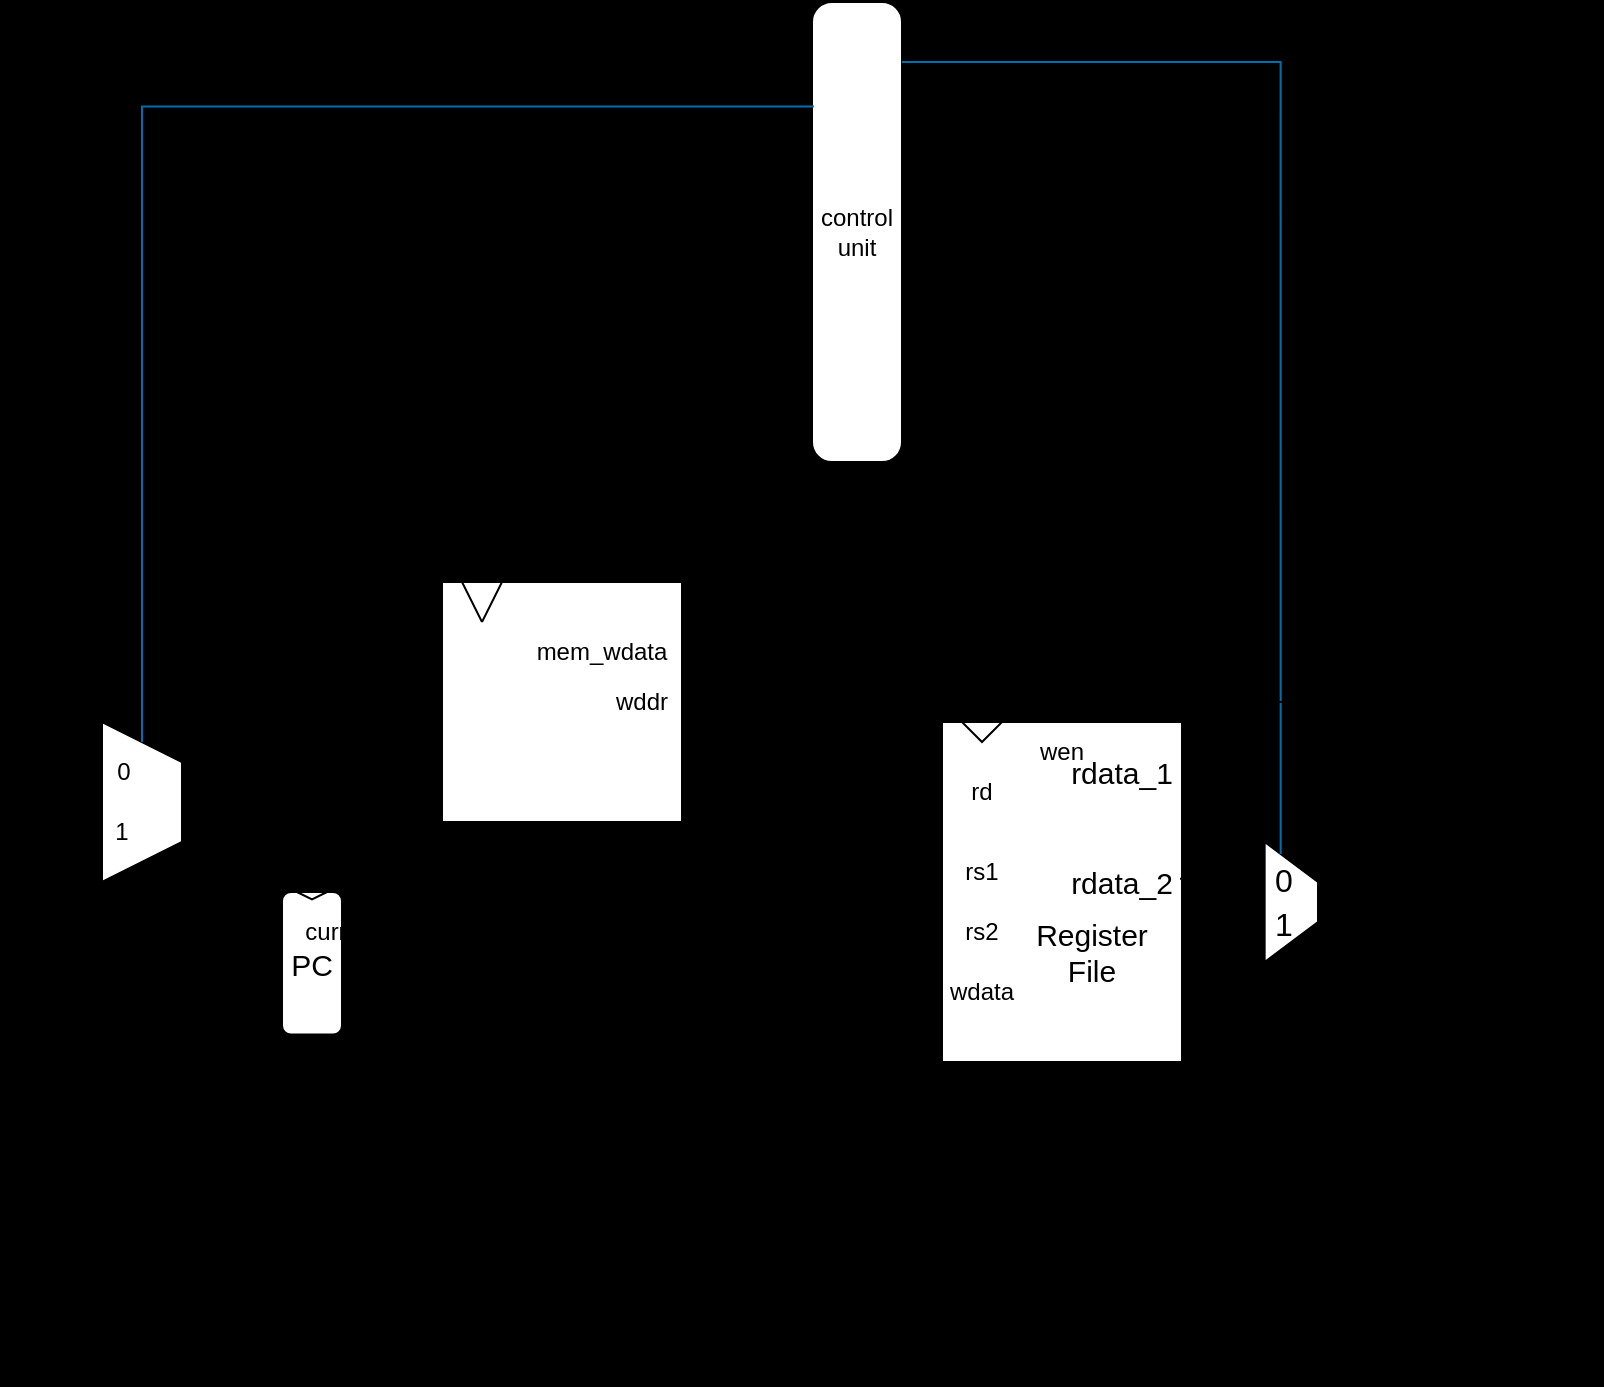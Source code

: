 <mxfile version="21.0.7" type="github" pages="2">
  <diagram name="Page-1" id="16e2658f-23c8-b752-8be9-c03fbebb8bbe">
    <mxGraphModel dx="833" dy="1179" grid="1" gridSize="10" guides="1" tooltips="1" connect="1" arrows="0" fold="1" page="0" pageScale="1" pageWidth="1100" pageHeight="850" background="#000000" math="0" shadow="0">
      <root>
        <mxCell id="0" />
        <mxCell id="1" parent="0" />
        <mxCell id="jSqCd0GQv_M0WnS283iv-14" value="" style="group" parent="1" vertex="1" connectable="0">
          <mxGeometry x="290" y="146.25" width="30" height="90" as="geometry" />
        </mxCell>
        <mxCell id="JPiBVwmPEjv8jOsTFSt1-4" value="PC" style="rounded=1;whiteSpace=wrap;html=1;fontSize=15;fillColor=default;container=0;" parent="jSqCd0GQv_M0WnS283iv-14" vertex="1">
          <mxGeometry y="18.75" width="30" height="71.25" as="geometry" />
        </mxCell>
        <mxCell id="JPiBVwmPEjv8jOsTFSt1-5" value="" style="edgeStyle=none;orthogonalLoop=1;jettySize=auto;html=1;rounded=0;fontSize=15;startArrow=none;startFill=0;endArrow=none;endFill=0;exitX=0.25;exitY=0;exitDx=0;exitDy=0;entryX=0.75;entryY=0;entryDx=0;entryDy=0;" parent="jSqCd0GQv_M0WnS283iv-14" source="JPiBVwmPEjv8jOsTFSt1-4" target="JPiBVwmPEjv8jOsTFSt1-4" edge="1">
          <mxGeometry width="80" relative="1" as="geometry">
            <mxPoint x="5.0" y="18.75" as="sourcePoint" />
            <mxPoint x="25.0" y="18.75" as="targetPoint" />
            <Array as="points">
              <mxPoint x="15" y="22.5" />
            </Array>
          </mxGeometry>
        </mxCell>
        <mxCell id="JPiBVwmPEjv8jOsTFSt1-6" value="" style="edgeStyle=none;orthogonalLoop=1;jettySize=auto;html=1;rounded=0;fontSize=15;startArrow=none;startFill=0;endArrow=none;endFill=0;" parent="jSqCd0GQv_M0WnS283iv-14" edge="1">
          <mxGeometry width="80" relative="1" as="geometry">
            <mxPoint x="15" y="11.25" as="sourcePoint" />
            <mxPoint x="14.905" y="18.75" as="targetPoint" />
            <Array as="points" />
          </mxGeometry>
        </mxCell>
        <mxCell id="JPiBVwmPEjv8jOsTFSt1-7" value="clk" style="text;strokeColor=none;align=center;fillColor=none;html=1;verticalAlign=middle;whiteSpace=wrap;rounded=0;fontSize=15;container=0;" parent="jSqCd0GQv_M0WnS283iv-14" vertex="1">
          <mxGeometry y="-6.25" width="30" height="11.25" as="geometry" />
        </mxCell>
        <mxCell id="jSqCd0GQv_M0WnS283iv-16" value="" style="edgeStyle=none;orthogonalLoop=1;jettySize=auto;html=1;rounded=0;fontSize=12;startSize=8;endSize=8;curved=1;endArrow=none;endFill=0;exitX=0.5;exitY=0;exitDx=0;exitDy=0;" parent="1" source="jSqCd0GQv_M0WnS283iv-67" edge="1">
          <mxGeometry width="120" relative="1" as="geometry">
            <mxPoint x="320" y="120" as="sourcePoint" />
            <mxPoint x="370" y="120" as="targetPoint" />
            <Array as="points" />
          </mxGeometry>
        </mxCell>
        <mxCell id="jSqCd0GQv_M0WnS283iv-17" value="" style="whiteSpace=wrap;html=1;aspect=fixed;fontFamily=Helvetica;fontSize=12;fontColor=default;direction=north;" parent="1" vertex="1">
          <mxGeometry x="370" y="10" width="120" height="120" as="geometry" />
        </mxCell>
        <mxCell id="jSqCd0GQv_M0WnS283iv-18" value="memory" style="text;strokeColor=none;align=center;fillColor=none;html=1;verticalAlign=middle;whiteSpace=wrap;rounded=0;fontSize=12;fontFamily=Helvetica;fontColor=default;" parent="1" vertex="1">
          <mxGeometry x="400" y="-20" width="60" height="30" as="geometry" />
        </mxCell>
        <mxCell id="jSqCd0GQv_M0WnS283iv-19" value="next_pc" style="text;strokeColor=none;align=center;fillColor=none;html=1;verticalAlign=middle;whiteSpace=wrap;rounded=0;fontSize=12;fontFamily=Helvetica;fontColor=default;" parent="1" vertex="1">
          <mxGeometry x="270" y="90" height="30" as="geometry" />
        </mxCell>
        <mxCell id="jSqCd0GQv_M0WnS283iv-20" value="inst" style="text;strokeColor=none;align=center;fillColor=none;html=1;verticalAlign=middle;whiteSpace=wrap;rounded=0;fontSize=12;fontFamily=Helvetica;fontColor=default;" parent="1" vertex="1">
          <mxGeometry x="490" y="90" width="60" height="30" as="geometry" />
        </mxCell>
        <mxCell id="jSqCd0GQv_M0WnS283iv-21" value="" style="edgeStyle=none;orthogonalLoop=1;jettySize=auto;html=1;rounded=0;labelBackgroundColor=default;strokeColor=default;fontFamily=Helvetica;fontSize=12;fontColor=default;endArrow=none;endFill=0;startSize=8;endSize=8;shape=connector;curved=1;" parent="1" edge="1">
          <mxGeometry width="120" relative="1" as="geometry">
            <mxPoint x="490" y="120" as="sourcePoint" />
            <mxPoint x="540" y="120" as="targetPoint" />
            <Array as="points" />
          </mxGeometry>
        </mxCell>
        <mxCell id="jSqCd0GQv_M0WnS283iv-22" value="" style="edgeStyle=none;orthogonalLoop=1;jettySize=auto;html=1;rounded=0;labelBackgroundColor=default;strokeColor=default;fontFamily=Helvetica;fontSize=12;fontColor=default;endArrow=none;endFill=0;startSize=8;endSize=8;shape=connector;curved=1;" parent="1" edge="1">
          <mxGeometry width="120" relative="1" as="geometry">
            <mxPoint x="540" y="70" as="sourcePoint" />
            <mxPoint x="540" y="220" as="targetPoint" />
            <Array as="points" />
          </mxGeometry>
        </mxCell>
        <mxCell id="jSqCd0GQv_M0WnS283iv-33" value="" style="edgeStyle=none;orthogonalLoop=1;jettySize=auto;html=1;rounded=0;labelBackgroundColor=default;strokeColor=default;fontFamily=Helvetica;fontSize=12;fontColor=default;endArrow=none;endFill=0;startSize=8;endSize=8;shape=connector;curved=1;" parent="1" edge="1">
          <mxGeometry width="120" relative="1" as="geometry">
            <mxPoint x="540" y="114.66" as="sourcePoint" />
            <mxPoint x="620" y="115" as="targetPoint" />
            <Array as="points" />
          </mxGeometry>
        </mxCell>
        <mxCell id="jSqCd0GQv_M0WnS283iv-34" value="19:15" style="text;strokeColor=none;align=center;fillColor=none;html=1;verticalAlign=middle;whiteSpace=wrap;rounded=0;fontSize=12;fontFamily=Helvetica;fontColor=default;" parent="1" vertex="1">
          <mxGeometry x="550" y="90" width="60" height="30" as="geometry" />
        </mxCell>
        <mxCell id="jSqCd0GQv_M0WnS283iv-35" value="" style="edgeStyle=none;orthogonalLoop=1;jettySize=auto;html=1;rounded=0;labelBackgroundColor=default;strokeColor=default;fontFamily=Helvetica;fontSize=12;fontColor=default;endArrow=none;endFill=0;startSize=8;endSize=8;shape=connector;curved=1;" parent="1" edge="1">
          <mxGeometry width="120" relative="1" as="geometry">
            <mxPoint x="540" y="154.66" as="sourcePoint" />
            <mxPoint x="620" y="155" as="targetPoint" />
            <Array as="points" />
          </mxGeometry>
        </mxCell>
        <mxCell id="jSqCd0GQv_M0WnS283iv-36" value="24:20" style="text;strokeColor=none;align=center;fillColor=none;html=1;verticalAlign=middle;whiteSpace=wrap;rounded=0;fontSize=12;fontFamily=Helvetica;fontColor=default;" parent="1" vertex="1">
          <mxGeometry x="550" y="130" width="60" height="30" as="geometry" />
        </mxCell>
        <mxCell id="jSqCd0GQv_M0WnS283iv-39" value="" style="edgeStyle=none;orthogonalLoop=1;jettySize=auto;html=1;rounded=0;labelBackgroundColor=default;strokeColor=default;fontFamily=Helvetica;fontSize=12;fontColor=default;endArrow=none;endFill=0;startSize=8;endSize=8;shape=connector;curved=1;" parent="1" edge="1">
          <mxGeometry width="120" relative="1" as="geometry">
            <mxPoint x="540" y="184.66" as="sourcePoint" />
            <mxPoint x="620" y="185" as="targetPoint" />
            <Array as="points" />
          </mxGeometry>
        </mxCell>
        <mxCell id="jSqCd0GQv_M0WnS283iv-40" value="11:7" style="text;strokeColor=none;align=center;fillColor=none;html=1;verticalAlign=middle;whiteSpace=wrap;rounded=0;fontSize=12;fontFamily=Helvetica;fontColor=default;" parent="1" vertex="1">
          <mxGeometry x="550" y="160" width="60" height="30" as="geometry" />
        </mxCell>
        <mxCell id="jSqCd0GQv_M0WnS283iv-44" value="control&lt;br&gt;unit" style="rounded=1;whiteSpace=wrap;html=1;fontFamily=Helvetica;fontSize=12;fontColor=default;direction=south;arcSize=22;" parent="1" vertex="1">
          <mxGeometry x="555" y="-280" width="45" height="230" as="geometry" />
        </mxCell>
        <mxCell id="jSqCd0GQv_M0WnS283iv-45" value="need_imm" style="text;strokeColor=none;align=center;fillColor=none;html=1;verticalAlign=middle;whiteSpace=wrap;rounded=0;fontSize=12;fontFamily=Helvetica;fontColor=default;" parent="1" vertex="1">
          <mxGeometry x="610" y="-280" width="60" height="30" as="geometry" />
        </mxCell>
        <mxCell id="jSqCd0GQv_M0WnS283iv-46" value="inst_not_ipl" style="text;strokeColor=none;align=center;fillColor=none;html=1;verticalAlign=middle;whiteSpace=wrap;rounded=0;fontSize=12;fontFamily=Helvetica;fontColor=default;" parent="1" vertex="1">
          <mxGeometry x="610" y="-160" width="60" height="30" as="geometry" />
        </mxCell>
        <mxCell id="jSqCd0GQv_M0WnS283iv-47" value="is_ebreak" style="text;strokeColor=none;align=center;fillColor=none;html=1;verticalAlign=middle;whiteSpace=wrap;rounded=0;fontSize=12;fontFamily=Helvetica;fontColor=default;" parent="1" vertex="1">
          <mxGeometry x="610" y="-200" width="60" height="30" as="geometry" />
        </mxCell>
        <mxCell id="jSqCd0GQv_M0WnS283iv-48" value="is_auipc" style="text;strokeColor=none;align=center;fillColor=none;html=1;verticalAlign=middle;whiteSpace=wrap;rounded=0;fontSize=12;fontFamily=Helvetica;fontColor=default;" parent="1" vertex="1">
          <mxGeometry x="610" y="-240" width="60" height="30" as="geometry" />
        </mxCell>
        <mxCell id="jSqCd0GQv_M0WnS283iv-59" value="" style="group" parent="1" vertex="1" connectable="0">
          <mxGeometry x="600" y="280" width="120" height="50" as="geometry" />
        </mxCell>
        <mxCell id="jSqCd0GQv_M0WnS283iv-52" value="" style="edgeStyle=none;orthogonalLoop=1;jettySize=auto;html=1;rounded=0;labelBackgroundColor=default;strokeColor=default;fontFamily=Helvetica;fontSize=12;fontColor=default;endArrow=none;endFill=0;startSize=8;endSize=8;shape=connector;curved=1;" parent="jSqCd0GQv_M0WnS283iv-59" edge="1">
          <mxGeometry width="120" relative="1" as="geometry">
            <mxPoint x="0.289" y="31.25" as="sourcePoint" />
            <mxPoint x="120" as="targetPoint" />
            <Array as="points" />
          </mxGeometry>
        </mxCell>
        <mxCell id="jSqCd0GQv_M0WnS283iv-54" value="" style="edgeStyle=none;orthogonalLoop=1;jettySize=auto;html=1;rounded=0;labelBackgroundColor=default;strokeColor=default;fontFamily=Helvetica;fontSize=12;fontColor=default;endArrow=none;endFill=0;startSize=8;endSize=8;shape=connector;curved=1;" parent="jSqCd0GQv_M0WnS283iv-59" edge="1">
          <mxGeometry width="120" relative="1" as="geometry">
            <mxPoint x="0.289" y="50" as="sourcePoint" />
            <mxPoint x="120" y="50" as="targetPoint" />
            <Array as="points" />
          </mxGeometry>
        </mxCell>
        <mxCell id="jSqCd0GQv_M0WnS283iv-55" value="" style="edgeStyle=none;orthogonalLoop=1;jettySize=auto;html=1;rounded=0;labelBackgroundColor=default;strokeColor=default;fontFamily=Helvetica;fontSize=12;fontColor=default;endArrow=none;endFill=0;startSize=8;endSize=8;shape=connector;curved=1;" parent="jSqCd0GQv_M0WnS283iv-59" edge="1">
          <mxGeometry width="120" relative="1" as="geometry">
            <mxPoint x="120" as="sourcePoint" />
            <mxPoint x="120" y="50" as="targetPoint" />
            <Array as="points" />
          </mxGeometry>
        </mxCell>
        <mxCell id="jSqCd0GQv_M0WnS283iv-56" value="" style="edgeStyle=none;orthogonalLoop=1;jettySize=auto;html=1;rounded=0;labelBackgroundColor=default;strokeColor=default;fontFamily=Helvetica;fontSize=12;fontColor=default;endArrow=none;endFill=0;startSize=8;endSize=8;shape=connector;curved=1;" parent="jSqCd0GQv_M0WnS283iv-59" edge="1">
          <mxGeometry width="120" relative="1" as="geometry">
            <mxPoint y="31.25" as="sourcePoint" />
            <mxPoint x="0.289" y="50" as="targetPoint" />
            <Array as="points" />
          </mxGeometry>
        </mxCell>
        <mxCell id="jSqCd0GQv_M0WnS283iv-58" value="extend" style="text;strokeColor=none;align=center;fillColor=none;html=1;verticalAlign=middle;whiteSpace=wrap;rounded=0;fontSize=12;fontFamily=Helvetica;fontColor=default;container=0;" parent="jSqCd0GQv_M0WnS283iv-59" vertex="1">
          <mxGeometry x="40.035" y="27.778" width="39.936" height="16.667" as="geometry" />
        </mxCell>
        <mxCell id="jSqCd0GQv_M0WnS283iv-60" value="" style="edgeStyle=none;orthogonalLoop=1;jettySize=auto;html=1;rounded=0;labelBackgroundColor=default;strokeColor=default;fontFamily=Helvetica;fontSize=12;fontColor=default;endArrow=none;endFill=0;startSize=8;endSize=8;shape=connector;curved=1;" parent="1" edge="1">
          <mxGeometry width="120" relative="1" as="geometry">
            <mxPoint x="380" y="10" as="sourcePoint" />
            <mxPoint x="390" y="30" as="targetPoint" />
            <Array as="points" />
          </mxGeometry>
        </mxCell>
        <mxCell id="jSqCd0GQv_M0WnS283iv-61" value="" style="edgeStyle=none;orthogonalLoop=1;jettySize=auto;html=1;rounded=0;labelBackgroundColor=default;strokeColor=default;fontFamily=Helvetica;fontSize=12;fontColor=default;endArrow=none;endFill=0;startSize=8;endSize=8;shape=connector;curved=1;" parent="1" edge="1">
          <mxGeometry width="120" relative="1" as="geometry">
            <mxPoint x="400" y="10" as="sourcePoint" />
            <mxPoint x="390" y="30" as="targetPoint" />
            <Array as="points" />
          </mxGeometry>
        </mxCell>
        <mxCell id="jSqCd0GQv_M0WnS283iv-62" value="" style="edgeStyle=none;orthogonalLoop=1;jettySize=auto;html=1;rounded=0;labelBackgroundColor=default;strokeColor=default;fontFamily=Helvetica;fontSize=12;fontColor=default;endArrow=none;endFill=0;startSize=8;endSize=8;shape=connector;curved=1;" parent="1" edge="1">
          <mxGeometry width="120" relative="1" as="geometry">
            <mxPoint x="390" y="-10" as="sourcePoint" />
            <mxPoint x="390" y="10" as="targetPoint" />
            <Array as="points" />
          </mxGeometry>
        </mxCell>
        <mxCell id="jSqCd0GQv_M0WnS283iv-64" value="clk" style="text;strokeColor=none;align=center;fillColor=none;html=1;verticalAlign=middle;whiteSpace=wrap;rounded=0;fontSize=12;fontFamily=Helvetica;fontColor=default;" parent="1" vertex="1">
          <mxGeometry x="360" y="-40" width="60" height="30" as="geometry" />
        </mxCell>
        <mxCell id="jSqCd0GQv_M0WnS283iv-67" value="" style="shape=trapezoid;perimeter=trapezoidPerimeter;whiteSpace=wrap;html=1;fixedSize=1;fontFamily=Helvetica;fontSize=12;fontColor=default;direction=south;" parent="1" vertex="1">
          <mxGeometry x="200" y="80" width="40" height="80" as="geometry" />
        </mxCell>
        <mxCell id="jSqCd0GQv_M0WnS283iv-70" value="" style="edgeStyle=none;orthogonalLoop=1;jettySize=auto;html=1;rounded=0;labelBackgroundColor=default;strokeColor=default;fontFamily=Helvetica;fontSize=12;fontColor=default;endArrow=none;endFill=0;startSize=8;endSize=8;shape=connector;curved=1;" parent="1" edge="1">
          <mxGeometry width="120" relative="1" as="geometry">
            <mxPoint x="260" y="200" as="sourcePoint" />
            <mxPoint x="290" y="200" as="targetPoint" />
            <Array as="points" />
          </mxGeometry>
        </mxCell>
        <mxCell id="jSqCd0GQv_M0WnS283iv-71" value="" style="edgeStyle=none;orthogonalLoop=1;jettySize=auto;html=1;rounded=0;labelBackgroundColor=default;strokeColor=default;fontFamily=Helvetica;fontSize=12;fontColor=default;endArrow=none;endFill=0;startSize=8;endSize=8;shape=connector;curved=1;" parent="1" edge="1">
          <mxGeometry width="120" relative="1" as="geometry">
            <mxPoint x="260" y="120" as="sourcePoint" />
            <mxPoint x="260" y="200" as="targetPoint" />
            <Array as="points" />
          </mxGeometry>
        </mxCell>
        <mxCell id="jSqCd0GQv_M0WnS283iv-75" value="0" style="text;strokeColor=none;align=center;fillColor=none;html=1;verticalAlign=middle;whiteSpace=wrap;rounded=0;fontSize=12;fontFamily=Helvetica;fontColor=default;" parent="1" vertex="1">
          <mxGeometry x="181" y="90" width="60" height="30" as="geometry" />
        </mxCell>
        <mxCell id="jSqCd0GQv_M0WnS283iv-76" value="1" style="text;strokeColor=none;align=center;fillColor=none;html=1;verticalAlign=middle;whiteSpace=wrap;rounded=0;fontSize=12;fontFamily=Helvetica;fontColor=default;" parent="1" vertex="1">
          <mxGeometry x="180" y="120" width="60" height="30" as="geometry" />
        </mxCell>
        <mxCell id="jSqCd0GQv_M0WnS283iv-107" value="4" style="text;strokeColor=none;align=center;fillColor=none;html=1;verticalAlign=middle;whiteSpace=wrap;rounded=0;fontSize=12;fontFamily=Helvetica;fontColor=default;" parent="1" vertex="1">
          <mxGeometry x="300" y="320" width="60" height="30" as="geometry" />
        </mxCell>
        <mxCell id="jSqCd0GQv_M0WnS283iv-109" value="" style="edgeStyle=elbowEdgeStyle;elbow=horizontal;endArrow=none;html=1;curved=0;rounded=0;endSize=8;startSize=8;labelBackgroundColor=default;strokeColor=default;fontFamily=Helvetica;fontSize=12;fontColor=default;shape=connector;endFill=0;" parent="1" edge="1">
          <mxGeometry width="50" height="50" relative="1" as="geometry">
            <mxPoint x="320" y="200" as="sourcePoint" />
            <mxPoint x="350" y="280" as="targetPoint" />
            <Array as="points">
              <mxPoint x="340" y="240" />
            </Array>
          </mxGeometry>
        </mxCell>
        <mxCell id="jSqCd0GQv_M0WnS283iv-113" value="" style="edgeStyle=segmentEdgeStyle;endArrow=none;html=1;curved=0;rounded=0;endSize=8;startSize=8;labelBackgroundColor=default;strokeColor=default;fontFamily=Helvetica;fontSize=12;fontColor=default;shape=connector;endFill=0;" parent="1" edge="1">
          <mxGeometry width="50" height="50" relative="1" as="geometry">
            <mxPoint x="600" y="320" as="sourcePoint" />
            <mxPoint x="540" y="220" as="targetPoint" />
          </mxGeometry>
        </mxCell>
        <mxCell id="jSqCd0GQv_M0WnS283iv-124" value="for control transfer instructions,&amp;nbsp; like jar&amp;nbsp; ..." style="text;strokeColor=none;align=center;fillColor=none;html=1;verticalAlign=middle;whiteSpace=wrap;rounded=0;fontSize=12;fontFamily=Helvetica;fontColor=default;" parent="1" vertex="1">
          <mxGeometry x="800" y="360" width="150" height="30" as="geometry" />
        </mxCell>
        <mxCell id="jSqCd0GQv_M0WnS283iv-137" value="" style="edgeStyle=none;orthogonalLoop=1;jettySize=auto;html=1;rounded=0;labelBackgroundColor=default;strokeColor=default;fontFamily=Helvetica;fontSize=12;fontColor=default;endArrow=none;endFill=0;startSize=8;endSize=8;shape=connector;curved=1;" parent="1" edge="1">
          <mxGeometry width="120" relative="1" as="geometry">
            <mxPoint x="340" y="260" as="sourcePoint" />
            <mxPoint x="830" y="260" as="targetPoint" />
            <Array as="points" />
          </mxGeometry>
        </mxCell>
        <mxCell id="jSqCd0GQv_M0WnS283iv-160" value="" style="group" parent="1" vertex="1" connectable="0">
          <mxGeometry x="350" y="270" width="59.14" height="80" as="geometry" />
        </mxCell>
        <mxCell id="jSqCd0GQv_M0WnS283iv-144" value="" style="edgeStyle=none;orthogonalLoop=1;jettySize=auto;html=1;rounded=0;labelBackgroundColor=default;strokeColor=default;fontFamily=Helvetica;fontSize=12;fontColor=default;endArrow=none;endFill=0;startSize=8;endSize=8;shape=connector;curved=1;" parent="jSqCd0GQv_M0WnS283iv-160" edge="1">
          <mxGeometry width="120" relative="1" as="geometry">
            <mxPoint x="20" y="30" as="sourcePoint" />
            <mxPoint x="30" y="40" as="targetPoint" />
            <Array as="points" />
          </mxGeometry>
        </mxCell>
        <mxCell id="jSqCd0GQv_M0WnS283iv-145" value="" style="edgeStyle=none;orthogonalLoop=1;jettySize=auto;html=1;rounded=0;labelBackgroundColor=default;strokeColor=default;fontFamily=Helvetica;fontSize=12;fontColor=default;endArrow=none;endFill=0;startSize=8;endSize=8;shape=connector;curved=1;" parent="jSqCd0GQv_M0WnS283iv-160" edge="1">
          <mxGeometry width="120" relative="1" as="geometry">
            <mxPoint x="20" y="50" as="sourcePoint" />
            <mxPoint x="30" y="40" as="targetPoint" />
            <Array as="points" />
          </mxGeometry>
        </mxCell>
        <mxCell id="jSqCd0GQv_M0WnS283iv-94" value="" style="endArrow=none;html=1;rounded=0;fontSize=23;labelBackgroundColor=default;strokeColor=default;fontFamily=Helvetica;fontColor=default;startSize=8;endSize=8;shape=connector;curved=1;" parent="jSqCd0GQv_M0WnS283iv-160" edge="1">
          <mxGeometry width="50" height="50" relative="1" as="geometry">
            <mxPoint y="10" as="sourcePoint" />
            <mxPoint x="20.571" y="10" as="targetPoint" />
          </mxGeometry>
        </mxCell>
        <mxCell id="jSqCd0GQv_M0WnS283iv-98" value="" style="endArrow=none;html=1;rounded=0;labelBackgroundColor=default;strokeColor=default;fontFamily=Helvetica;fontSize=12;fontColor=default;startSize=8;endSize=8;shape=connector;curved=1;" parent="jSqCd0GQv_M0WnS283iv-160" edge="1">
          <mxGeometry width="50" height="50" relative="1" as="geometry">
            <mxPoint x="20.571" as="sourcePoint" />
            <mxPoint x="54.857" y="20" as="targetPoint" />
          </mxGeometry>
        </mxCell>
        <mxCell id="jSqCd0GQv_M0WnS283iv-99" value="" style="endArrow=none;html=1;rounded=0;movable=1;resizable=1;rotatable=1;deletable=1;editable=1;locked=0;connectable=1;labelBackgroundColor=default;strokeColor=default;fontFamily=Helvetica;fontSize=12;fontColor=default;startSize=8;endSize=8;shape=connector;curved=1;" parent="jSqCd0GQv_M0WnS283iv-160" edge="1">
          <mxGeometry width="50" height="50" relative="1" as="geometry">
            <mxPoint x="54.857" y="56" as="sourcePoint" />
            <mxPoint x="20.571" y="80" as="targetPoint" />
          </mxGeometry>
        </mxCell>
        <mxCell id="jSqCd0GQv_M0WnS283iv-100" value="" style="endArrow=none;html=1;rounded=0;labelBackgroundColor=default;strokeColor=default;fontFamily=Helvetica;fontSize=12;fontColor=default;startSize=8;endSize=8;shape=connector;curved=1;" parent="jSqCd0GQv_M0WnS283iv-160" edge="1">
          <mxGeometry width="50" height="50" relative="1" as="geometry">
            <mxPoint x="54.857" y="56" as="sourcePoint" />
            <mxPoint x="54.857" y="19.999" as="targetPoint" />
          </mxGeometry>
        </mxCell>
        <mxCell id="jSqCd0GQv_M0WnS283iv-101" value="&lt;font style=&quot;font-size: 23px;&quot;&gt;+&lt;/font&gt;" style="text;strokeColor=none;align=center;fillColor=none;html=1;verticalAlign=middle;whiteSpace=wrap;rounded=0;direction=south;rotation=-90;fontSize=12;fontFamily=Helvetica;fontColor=default;container=0;" parent="jSqCd0GQv_M0WnS283iv-160" vertex="1">
          <mxGeometry x="39.997" y="26" width="10.286" height="28" as="geometry" />
        </mxCell>
        <mxCell id="jSqCd0GQv_M0WnS283iv-102" value="" style="endArrow=none;html=1;rounded=0;fontSize=23;labelBackgroundColor=default;strokeColor=default;fontFamily=Helvetica;fontColor=default;startSize=8;endSize=8;shape=connector;curved=1;" parent="jSqCd0GQv_M0WnS283iv-160" edge="1">
          <mxGeometry width="50" height="50" relative="1" as="geometry">
            <mxPoint y="63" as="sourcePoint" />
            <mxPoint x="20.571" y="63" as="targetPoint" />
          </mxGeometry>
        </mxCell>
        <mxCell id="jSqCd0GQv_M0WnS283iv-147" value="" style="edgeStyle=none;orthogonalLoop=1;jettySize=auto;html=1;rounded=0;labelBackgroundColor=default;strokeColor=default;fontFamily=Helvetica;fontSize=12;fontColor=default;endArrow=none;endFill=0;startSize=8;endSize=8;shape=connector;curved=1;" parent="jSqCd0GQv_M0WnS283iv-160" edge="1">
          <mxGeometry width="120" relative="1" as="geometry">
            <mxPoint x="20" as="sourcePoint" />
            <mxPoint x="20" y="30" as="targetPoint" />
            <Array as="points" />
          </mxGeometry>
        </mxCell>
        <mxCell id="jSqCd0GQv_M0WnS283iv-148" value="" style="edgeStyle=none;orthogonalLoop=1;jettySize=auto;html=1;rounded=0;labelBackgroundColor=default;strokeColor=default;fontFamily=Helvetica;fontSize=12;fontColor=default;endArrow=none;endFill=0;startSize=8;endSize=8;shape=connector;curved=1;" parent="jSqCd0GQv_M0WnS283iv-160" edge="1">
          <mxGeometry width="120" relative="1" as="geometry">
            <mxPoint x="20" y="50" as="sourcePoint" />
            <mxPoint x="20" y="80" as="targetPoint" />
            <Array as="points" />
          </mxGeometry>
        </mxCell>
        <mxCell id="jSqCd0GQv_M0WnS283iv-161" value="" style="group" parent="1" vertex="1" connectable="0">
          <mxGeometry x="830" y="250" width="59.14" height="80" as="geometry" />
        </mxCell>
        <mxCell id="jSqCd0GQv_M0WnS283iv-162" value="" style="edgeStyle=none;orthogonalLoop=1;jettySize=auto;html=1;rounded=0;labelBackgroundColor=default;strokeColor=default;fontFamily=Helvetica;fontSize=12;fontColor=default;endArrow=none;endFill=0;startSize=8;endSize=8;shape=connector;curved=1;" parent="jSqCd0GQv_M0WnS283iv-161" edge="1">
          <mxGeometry width="120" relative="1" as="geometry">
            <mxPoint x="20" y="30" as="sourcePoint" />
            <mxPoint x="30" y="40" as="targetPoint" />
            <Array as="points" />
          </mxGeometry>
        </mxCell>
        <mxCell id="jSqCd0GQv_M0WnS283iv-163" value="" style="edgeStyle=none;orthogonalLoop=1;jettySize=auto;html=1;rounded=0;labelBackgroundColor=default;strokeColor=default;fontFamily=Helvetica;fontSize=12;fontColor=default;endArrow=none;endFill=0;startSize=8;endSize=8;shape=connector;curved=1;" parent="jSqCd0GQv_M0WnS283iv-161" edge="1">
          <mxGeometry width="120" relative="1" as="geometry">
            <mxPoint x="20" y="50" as="sourcePoint" />
            <mxPoint x="30" y="40" as="targetPoint" />
            <Array as="points" />
          </mxGeometry>
        </mxCell>
        <mxCell id="jSqCd0GQv_M0WnS283iv-164" value="" style="endArrow=none;html=1;rounded=0;fontSize=23;labelBackgroundColor=default;strokeColor=default;fontFamily=Helvetica;fontColor=default;startSize=8;endSize=8;shape=connector;curved=1;" parent="jSqCd0GQv_M0WnS283iv-161" edge="1">
          <mxGeometry width="50" height="50" relative="1" as="geometry">
            <mxPoint y="10" as="sourcePoint" />
            <mxPoint x="20.571" y="10" as="targetPoint" />
          </mxGeometry>
        </mxCell>
        <mxCell id="jSqCd0GQv_M0WnS283iv-165" value="" style="endArrow=none;html=1;rounded=0;labelBackgroundColor=default;strokeColor=default;fontFamily=Helvetica;fontSize=12;fontColor=default;startSize=8;endSize=8;shape=connector;curved=1;" parent="jSqCd0GQv_M0WnS283iv-161" edge="1">
          <mxGeometry width="50" height="50" relative="1" as="geometry">
            <mxPoint x="20.571" as="sourcePoint" />
            <mxPoint x="54.857" y="20" as="targetPoint" />
          </mxGeometry>
        </mxCell>
        <mxCell id="jSqCd0GQv_M0WnS283iv-166" value="" style="endArrow=none;html=1;rounded=0;movable=1;resizable=1;rotatable=1;deletable=1;editable=1;locked=0;connectable=1;labelBackgroundColor=default;strokeColor=default;fontFamily=Helvetica;fontSize=12;fontColor=default;startSize=8;endSize=8;shape=connector;curved=1;" parent="jSqCd0GQv_M0WnS283iv-161" edge="1">
          <mxGeometry width="50" height="50" relative="1" as="geometry">
            <mxPoint x="54.857" y="56" as="sourcePoint" />
            <mxPoint x="20.571" y="80" as="targetPoint" />
          </mxGeometry>
        </mxCell>
        <mxCell id="jSqCd0GQv_M0WnS283iv-167" value="" style="endArrow=none;html=1;rounded=0;labelBackgroundColor=default;strokeColor=default;fontFamily=Helvetica;fontSize=12;fontColor=default;startSize=8;endSize=8;shape=connector;curved=1;" parent="jSqCd0GQv_M0WnS283iv-161" edge="1">
          <mxGeometry width="50" height="50" relative="1" as="geometry">
            <mxPoint x="54.857" y="56" as="sourcePoint" />
            <mxPoint x="54.857" y="19.999" as="targetPoint" />
          </mxGeometry>
        </mxCell>
        <mxCell id="jSqCd0GQv_M0WnS283iv-168" value="&lt;font style=&quot;font-size: 23px;&quot;&gt;+&lt;/font&gt;" style="text;strokeColor=none;align=center;fillColor=none;html=1;verticalAlign=middle;whiteSpace=wrap;rounded=0;direction=south;rotation=-90;fontSize=12;fontFamily=Helvetica;fontColor=default;container=0;" parent="jSqCd0GQv_M0WnS283iv-161" vertex="1">
          <mxGeometry x="39.997" y="26" width="10.286" height="28" as="geometry" />
        </mxCell>
        <mxCell id="jSqCd0GQv_M0WnS283iv-170" value="" style="edgeStyle=none;orthogonalLoop=1;jettySize=auto;html=1;rounded=0;labelBackgroundColor=default;strokeColor=default;fontFamily=Helvetica;fontSize=12;fontColor=default;endArrow=none;endFill=0;startSize=8;endSize=8;shape=connector;curved=1;" parent="jSqCd0GQv_M0WnS283iv-161" edge="1">
          <mxGeometry width="120" relative="1" as="geometry">
            <mxPoint x="20" as="sourcePoint" />
            <mxPoint x="20" y="30" as="targetPoint" />
            <Array as="points" />
          </mxGeometry>
        </mxCell>
        <mxCell id="jSqCd0GQv_M0WnS283iv-171" value="" style="edgeStyle=none;orthogonalLoop=1;jettySize=auto;html=1;rounded=0;labelBackgroundColor=default;strokeColor=default;fontFamily=Helvetica;fontSize=12;fontColor=default;endArrow=none;endFill=0;startSize=8;endSize=8;shape=connector;curved=1;" parent="jSqCd0GQv_M0WnS283iv-161" edge="1">
          <mxGeometry width="120" relative="1" as="geometry">
            <mxPoint x="20" y="50" as="sourcePoint" />
            <mxPoint x="20" y="80" as="targetPoint" />
            <Array as="points" />
          </mxGeometry>
        </mxCell>
        <mxCell id="jSqCd0GQv_M0WnS283iv-172" value="" style="edgeStyle=none;orthogonalLoop=1;jettySize=auto;html=1;rounded=0;labelBackgroundColor=default;strokeColor=default;fontFamily=Helvetica;fontSize=12;fontColor=default;endArrow=none;endFill=0;startSize=8;endSize=8;shape=connector;curved=1;" parent="1" edge="1">
          <mxGeometry width="120" relative="1" as="geometry">
            <mxPoint x="720" y="309.74" as="sourcePoint" />
            <mxPoint x="850" y="310" as="targetPoint" />
            <Array as="points" />
          </mxGeometry>
        </mxCell>
        <mxCell id="jSqCd0GQv_M0WnS283iv-177" value="" style="edgeStyle=segmentEdgeStyle;endArrow=none;html=1;curved=0;rounded=0;endSize=8;startSize=8;labelBackgroundColor=default;strokeColor=default;fontFamily=Helvetica;fontSize=12;fontColor=default;shape=connector;elbow=horizontal;endFill=0;entryX=0;entryY=0.5;entryDx=0;entryDy=0;" parent="1" edge="1">
          <mxGeometry width="50" height="50" relative="1" as="geometry">
            <mxPoint x="402.14" y="310.003" as="sourcePoint" />
            <mxPoint x="173" y="105" as="targetPoint" />
            <Array as="points">
              <mxPoint x="423" y="310" />
              <mxPoint x="423" y="360" />
              <mxPoint x="173" y="360" />
            </Array>
          </mxGeometry>
        </mxCell>
        <mxCell id="jSqCd0GQv_M0WnS283iv-178" value="" style="edgeStyle=none;orthogonalLoop=1;jettySize=auto;html=1;rounded=0;labelBackgroundColor=default;strokeColor=default;fontFamily=Helvetica;fontSize=12;fontColor=default;endArrow=none;endFill=0;startSize=8;endSize=8;shape=connector;curved=0;elbow=horizontal;" parent="1" edge="1">
          <mxGeometry width="120" relative="1" as="geometry">
            <mxPoint x="173" y="105" as="sourcePoint" />
            <mxPoint x="200" y="105" as="targetPoint" />
            <Array as="points" />
          </mxGeometry>
        </mxCell>
        <mxCell id="jSqCd0GQv_M0WnS283iv-179" value="is_jal" style="text;strokeColor=none;align=center;fillColor=none;html=1;verticalAlign=middle;whiteSpace=wrap;rounded=0;fontSize=12;fontFamily=Helvetica;fontColor=default;" parent="1" vertex="1">
          <mxGeometry x="490" y="-260" width="60" height="30" as="geometry" />
        </mxCell>
        <mxCell id="jSqCd0GQv_M0WnS283iv-190" style="edgeStyle=segmentEdgeStyle;shape=connector;curved=0;rounded=0;orthogonalLoop=1;jettySize=auto;html=1;exitX=1;exitY=0;exitDx=0;exitDy=0;labelBackgroundColor=default;strokeColor=default;fontFamily=Helvetica;fontSize=12;fontColor=default;endArrow=none;endFill=0;startSize=8;endSize=8;elbow=horizontal;" parent="1" source="jSqCd0GQv_M0WnS283iv-182" edge="1">
          <mxGeometry relative="1" as="geometry">
            <mxPoint x="150" y="140" as="targetPoint" />
          </mxGeometry>
        </mxCell>
        <mxCell id="jSqCd0GQv_M0WnS283iv-182" value="" style="shape=partialRectangle;whiteSpace=wrap;html=1;bottom=0;right=0;fillColor=none;fontFamily=Helvetica;fontSize=12;fontColor=default;direction=south;" parent="1" vertex="1">
          <mxGeometry x="885.14" y="290" width="60" height="120" as="geometry" />
        </mxCell>
        <mxCell id="jSqCd0GQv_M0WnS283iv-185" style="edgeStyle=segmentEdgeStyle;shape=connector;curved=0;rounded=0;orthogonalLoop=1;jettySize=auto;html=1;exitX=0.5;exitY=1;exitDx=0;exitDy=0;labelBackgroundColor=default;strokeColor=default;fontFamily=Helvetica;fontSize=12;fontColor=default;endArrow=none;endFill=0;startSize=8;endSize=8;elbow=horizontal;" parent="1" source="jSqCd0GQv_M0WnS283iv-182" target="jSqCd0GQv_M0WnS283iv-182" edge="1">
          <mxGeometry relative="1" as="geometry" />
        </mxCell>
        <mxCell id="jSqCd0GQv_M0WnS283iv-186" style="edgeStyle=segmentEdgeStyle;shape=connector;curved=0;rounded=0;orthogonalLoop=1;jettySize=auto;html=1;exitX=0.25;exitY=0;exitDx=0;exitDy=0;labelBackgroundColor=default;strokeColor=default;fontFamily=Helvetica;fontSize=12;fontColor=default;endArrow=none;endFill=0;startSize=8;endSize=8;elbow=horizontal;" parent="1" source="jSqCd0GQv_M0WnS283iv-182" target="jSqCd0GQv_M0WnS283iv-182" edge="1">
          <mxGeometry relative="1" as="geometry" />
        </mxCell>
        <mxCell id="jSqCd0GQv_M0WnS283iv-187" style="edgeStyle=segmentEdgeStyle;shape=connector;curved=0;rounded=0;orthogonalLoop=1;jettySize=auto;html=1;exitX=1;exitY=0;exitDx=0;exitDy=0;labelBackgroundColor=default;strokeColor=default;fontFamily=Helvetica;fontSize=12;fontColor=default;endArrow=none;endFill=0;startSize=8;endSize=8;elbow=horizontal;" parent="1" source="jSqCd0GQv_M0WnS283iv-182" target="jSqCd0GQv_M0WnS283iv-182" edge="1">
          <mxGeometry relative="1" as="geometry" />
        </mxCell>
        <mxCell id="jSqCd0GQv_M0WnS283iv-193" value="" style="edgeStyle=none;orthogonalLoop=1;jettySize=auto;html=1;rounded=0;labelBackgroundColor=default;strokeColor=default;fontFamily=Helvetica;fontSize=12;fontColor=default;endArrow=none;endFill=0;startSize=8;endSize=8;shape=connector;curved=0;elbow=horizontal;" parent="1" edge="1">
          <mxGeometry width="120" relative="1" as="geometry">
            <mxPoint x="150" y="140" as="sourcePoint" />
            <mxPoint x="200" y="140" as="targetPoint" />
            <Array as="points" />
          </mxGeometry>
        </mxCell>
        <mxCell id="jSqCd0GQv_M0WnS283iv-195" value="" style="edgeStyle=segmentEdgeStyle;endArrow=none;html=1;curved=0;rounded=0;endSize=8;startSize=8;labelBackgroundColor=default;strokeColor=#006EAF;fontFamily=Helvetica;fontSize=12;fontColor=default;shape=connector;elbow=horizontal;endFill=0;exitX=0.227;exitY=0.979;exitDx=0;exitDy=0;exitPerimeter=0;fillColor=#1ba1e2;" parent="1" source="jSqCd0GQv_M0WnS283iv-44" edge="1">
          <mxGeometry width="50" height="50" relative="1" as="geometry">
            <mxPoint x="270" y="40" as="sourcePoint" />
            <mxPoint x="220" y="90" as="targetPoint" />
          </mxGeometry>
        </mxCell>
        <mxCell id="jSqCd0GQv_M0WnS283iv-197" value="" style="edgeStyle=none;orthogonalLoop=1;jettySize=auto;html=1;rounded=0;labelBackgroundColor=default;strokeColor=default;fontFamily=Helvetica;fontSize=12;fontColor=default;endArrow=none;endFill=0;startSize=8;endSize=8;shape=connector;curved=0;elbow=horizontal;" parent="1" edge="1">
          <mxGeometry width="120" relative="1" as="geometry">
            <mxPoint x="304.88" y="236.25" as="sourcePoint" />
            <mxPoint x="304.88" y="246.25" as="targetPoint" />
            <Array as="points" />
          </mxGeometry>
        </mxCell>
        <mxCell id="jSqCd0GQv_M0WnS283iv-198" value="rst" style="text;strokeColor=none;align=center;fillColor=none;html=1;verticalAlign=middle;whiteSpace=wrap;rounded=0;fontSize=12;fontFamily=Helvetica;fontColor=default;" parent="1" vertex="1">
          <mxGeometry x="275" y="236.25" width="60" height="30" as="geometry" />
        </mxCell>
        <mxCell id="jSqCd0GQv_M0WnS283iv-199" value="current_pc" style="text;strokeColor=none;align=center;fillColor=none;html=1;verticalAlign=middle;whiteSpace=wrap;rounded=0;fontSize=12;fontFamily=Helvetica;fontColor=default;" parent="1" vertex="1">
          <mxGeometry x="300" y="170" width="60" height="30" as="geometry" />
        </mxCell>
        <mxCell id="6wwXuKe9Kiaye6XiXN99-1" value="&lt;font style=&quot;font-size: 12px;&quot;&gt;aluop&lt;/font&gt;" style="text;strokeColor=none;align=center;fillColor=none;html=1;verticalAlign=middle;whiteSpace=wrap;rounded=0;fontSize=16;" vertex="1" parent="1">
          <mxGeometry x="610" y="-120" width="60" height="30" as="geometry" />
        </mxCell>
        <mxCell id="6wwXuKe9Kiaye6XiXN99-16" value="" style="group;fontSize=16;" vertex="1" connectable="0" parent="1">
          <mxGeometry x="810" y="95" width="59.14" height="80" as="geometry" />
        </mxCell>
        <mxCell id="6wwXuKe9Kiaye6XiXN99-17" value="" style="edgeStyle=none;orthogonalLoop=1;jettySize=auto;html=1;rounded=0;labelBackgroundColor=default;strokeColor=default;fontFamily=Helvetica;fontSize=12;fontColor=default;endArrow=none;endFill=0;startSize=8;endSize=8;shape=connector;curved=1;" edge="1" parent="6wwXuKe9Kiaye6XiXN99-16">
          <mxGeometry width="120" relative="1" as="geometry">
            <mxPoint x="20" y="30" as="sourcePoint" />
            <mxPoint x="30" y="40" as="targetPoint" />
            <Array as="points" />
          </mxGeometry>
        </mxCell>
        <mxCell id="6wwXuKe9Kiaye6XiXN99-18" value="" style="edgeStyle=none;orthogonalLoop=1;jettySize=auto;html=1;rounded=0;labelBackgroundColor=default;strokeColor=default;fontFamily=Helvetica;fontSize=12;fontColor=default;endArrow=none;endFill=0;startSize=8;endSize=8;shape=connector;curved=1;" edge="1" parent="6wwXuKe9Kiaye6XiXN99-16">
          <mxGeometry width="120" relative="1" as="geometry">
            <mxPoint x="20" y="50" as="sourcePoint" />
            <mxPoint x="30" y="40" as="targetPoint" />
            <Array as="points" />
          </mxGeometry>
        </mxCell>
        <mxCell id="6wwXuKe9Kiaye6XiXN99-20" value="" style="endArrow=none;html=1;rounded=0;labelBackgroundColor=default;strokeColor=default;fontFamily=Helvetica;fontSize=12;fontColor=default;startSize=8;endSize=8;shape=connector;curved=1;" edge="1" parent="6wwXuKe9Kiaye6XiXN99-16">
          <mxGeometry width="50" height="50" relative="1" as="geometry">
            <mxPoint x="20.571" as="sourcePoint" />
            <mxPoint x="54.857" y="20" as="targetPoint" />
          </mxGeometry>
        </mxCell>
        <mxCell id="6wwXuKe9Kiaye6XiXN99-21" value="" style="endArrow=none;html=1;rounded=0;movable=1;resizable=1;rotatable=1;deletable=1;editable=1;locked=0;connectable=1;labelBackgroundColor=default;strokeColor=default;fontFamily=Helvetica;fontSize=12;fontColor=default;startSize=8;endSize=8;shape=connector;curved=1;" edge="1" parent="6wwXuKe9Kiaye6XiXN99-16">
          <mxGeometry width="50" height="50" relative="1" as="geometry">
            <mxPoint x="54.857" y="56" as="sourcePoint" />
            <mxPoint x="20.571" y="80" as="targetPoint" />
          </mxGeometry>
        </mxCell>
        <mxCell id="6wwXuKe9Kiaye6XiXN99-22" value="" style="endArrow=none;html=1;rounded=0;labelBackgroundColor=default;strokeColor=default;fontFamily=Helvetica;fontSize=12;fontColor=default;startSize=8;endSize=8;shape=connector;curved=1;" edge="1" parent="6wwXuKe9Kiaye6XiXN99-16">
          <mxGeometry width="50" height="50" relative="1" as="geometry">
            <mxPoint x="54.857" y="56" as="sourcePoint" />
            <mxPoint x="54.857" y="19.999" as="targetPoint" />
          </mxGeometry>
        </mxCell>
        <mxCell id="6wwXuKe9Kiaye6XiXN99-23" value="&lt;font style=&quot;font-size: 12px;&quot;&gt;ALU&lt;/font&gt;" style="text;strokeColor=none;align=center;fillColor=none;html=1;verticalAlign=middle;whiteSpace=wrap;rounded=0;direction=south;rotation=-90;fontSize=16;fontFamily=Helvetica;fontColor=default;container=0;" vertex="1" parent="6wwXuKe9Kiaye6XiXN99-16">
          <mxGeometry x="39.997" y="26" width="10.286" height="28" as="geometry" />
        </mxCell>
        <mxCell id="6wwXuKe9Kiaye6XiXN99-25" value="" style="edgeStyle=none;orthogonalLoop=1;jettySize=auto;html=1;rounded=0;labelBackgroundColor=default;strokeColor=default;fontFamily=Helvetica;fontSize=12;fontColor=default;endArrow=none;endFill=0;startSize=8;endSize=8;shape=connector;curved=1;" edge="1" parent="6wwXuKe9Kiaye6XiXN99-16">
          <mxGeometry width="120" relative="1" as="geometry">
            <mxPoint x="20" as="sourcePoint" />
            <mxPoint x="20" y="30" as="targetPoint" />
            <Array as="points" />
          </mxGeometry>
        </mxCell>
        <mxCell id="6wwXuKe9Kiaye6XiXN99-26" value="" style="edgeStyle=none;orthogonalLoop=1;jettySize=auto;html=1;rounded=0;labelBackgroundColor=default;strokeColor=default;fontFamily=Helvetica;fontSize=12;fontColor=default;endArrow=none;endFill=0;startSize=8;endSize=8;shape=connector;curved=1;" edge="1" parent="6wwXuKe9Kiaye6XiXN99-16">
          <mxGeometry width="120" relative="1" as="geometry">
            <mxPoint x="20" y="50" as="sourcePoint" />
            <mxPoint x="20" y="80" as="targetPoint" />
            <Array as="points" />
          </mxGeometry>
        </mxCell>
        <mxCell id="Z0wh2rYoc3VQ_gcaiNQV-61" value="" style="rounded=0;whiteSpace=wrap;html=1;fontSize=15;container=0;" parent="1" vertex="1">
          <mxGeometry x="620" y="80" width="120" height="170" as="geometry" />
        </mxCell>
        <mxCell id="Z0wh2rYoc3VQ_gcaiNQV-64" value="" style="endArrow=none;html=1;rounded=0;fontSize=15;" parent="1" edge="1">
          <mxGeometry width="50" height="50" relative="1" as="geometry">
            <mxPoint x="640" y="60" as="sourcePoint" />
            <mxPoint x="640" y="80" as="targetPoint" />
          </mxGeometry>
        </mxCell>
        <mxCell id="Z0wh2rYoc3VQ_gcaiNQV-71" value="clk" style="text;strokeColor=none;align=center;fillColor=none;html=1;verticalAlign=middle;whiteSpace=wrap;rounded=0;fontSize=15;container=0;" parent="1" vertex="1">
          <mxGeometry x="610" y="40" width="60" height="30" as="geometry" />
        </mxCell>
        <mxCell id="Z0wh2rYoc3VQ_gcaiNQV-73" value="Register&lt;br&gt;File" style="text;strokeColor=none;align=center;fillColor=none;html=1;verticalAlign=middle;whiteSpace=wrap;rounded=0;fontSize=15;container=0;" parent="1" vertex="1">
          <mxGeometry x="665" y="180" width="60" height="30" as="geometry" />
        </mxCell>
        <mxCell id="Z0wh2rYoc3VQ_gcaiNQV-74" value="" style="edgeStyle=none;orthogonalLoop=1;jettySize=auto;html=1;rounded=0;fontSize=15;startArrow=none;startFill=0;endArrow=none;endFill=0;" parent="1" edge="1">
          <mxGeometry width="80" relative="1" as="geometry">
            <mxPoint x="740" y="111" as="sourcePoint" />
            <mxPoint x="830" y="110" as="targetPoint" />
            <Array as="points" />
          </mxGeometry>
        </mxCell>
        <mxCell id="Z0wh2rYoc3VQ_gcaiNQV-75" value="" style="edgeStyle=none;orthogonalLoop=1;jettySize=auto;html=1;rounded=0;fontSize=15;startArrow=none;startFill=0;endArrow=none;endFill=0;entryX=0.25;entryY=0.493;entryDx=0;entryDy=0;entryPerimeter=0;" parent="1" edge="1" target="6wwXuKe9Kiaye6XiXN99-38">
          <mxGeometry width="80" relative="1" as="geometry">
            <mxPoint x="739" y="158.33" as="sourcePoint" />
            <mxPoint x="780" y="158" as="targetPoint" />
            <Array as="points" />
          </mxGeometry>
        </mxCell>
        <mxCell id="Z0wh2rYoc3VQ_gcaiNQV-76" value="rdata_1" style="text;strokeColor=none;align=center;fillColor=none;html=1;verticalAlign=middle;whiteSpace=wrap;rounded=0;fontSize=15;container=0;" parent="1" vertex="1">
          <mxGeometry x="680" y="90" width="60" height="30" as="geometry" />
        </mxCell>
        <mxCell id="Z0wh2rYoc3VQ_gcaiNQV-77" value="rdata_2" style="text;strokeColor=none;align=center;fillColor=none;html=1;verticalAlign=middle;whiteSpace=wrap;rounded=0;fontSize=15;container=0;" parent="1" vertex="1">
          <mxGeometry x="680" y="145" width="60" height="30" as="geometry" />
        </mxCell>
        <mxCell id="JPiBVwmPEjv8jOsTFSt1-1" value="" style="edgeStyle=none;orthogonalLoop=1;jettySize=auto;html=1;rounded=0;fontSize=15;startArrow=none;startFill=0;endArrow=none;endFill=0;" parent="1" edge="1">
          <mxGeometry width="80" relative="1" as="geometry">
            <mxPoint x="630" y="80" as="sourcePoint" />
            <mxPoint x="650" y="80" as="targetPoint" />
            <Array as="points">
              <mxPoint x="640" y="90" />
            </Array>
          </mxGeometry>
        </mxCell>
        <mxCell id="jSqCd0GQv_M0WnS283iv-26" value="rs1" style="text;strokeColor=none;align=center;fillColor=none;html=1;verticalAlign=middle;whiteSpace=wrap;rounded=0;fontSize=12;fontFamily=Helvetica;fontColor=default;" parent="1" vertex="1">
          <mxGeometry x="610" y="140" width="60" height="30" as="geometry" />
        </mxCell>
        <mxCell id="jSqCd0GQv_M0WnS283iv-27" value="&lt;font style=&quot;font-size: 12px;&quot;&gt;rs2&lt;/font&gt;" style="text;strokeColor=none;align=center;fillColor=none;html=1;verticalAlign=middle;whiteSpace=wrap;rounded=0;fontSize=12;fontFamily=Helvetica;fontColor=default;" parent="1" vertex="1">
          <mxGeometry x="610" y="170" width="60" height="30" as="geometry" />
        </mxCell>
        <mxCell id="jSqCd0GQv_M0WnS283iv-30" value="rd" style="text;strokeColor=none;align=center;fillColor=none;html=1;verticalAlign=middle;whiteSpace=wrap;rounded=0;fontSize=12;fontFamily=Helvetica;fontColor=default;" parent="1" vertex="1">
          <mxGeometry x="610" y="100" width="60" height="30" as="geometry" />
        </mxCell>
        <mxCell id="jSqCd0GQv_M0WnS283iv-41" value="wdata" style="text;strokeColor=none;align=center;fillColor=none;html=1;verticalAlign=middle;whiteSpace=wrap;rounded=0;fontSize=12;fontFamily=Helvetica;fontColor=default;" parent="1" vertex="1">
          <mxGeometry x="610" y="200" width="60" height="30" as="geometry" />
        </mxCell>
        <mxCell id="jSqCd0GQv_M0WnS283iv-42" value="wen" style="text;strokeColor=none;align=center;fillColor=none;html=1;verticalAlign=middle;whiteSpace=wrap;rounded=0;fontSize=12;fontFamily=Helvetica;fontColor=default;" parent="1" vertex="1">
          <mxGeometry x="650" y="80" width="60" height="30" as="geometry" />
        </mxCell>
        <mxCell id="jSqCd0GQv_M0WnS283iv-43" value="" style="edgeStyle=none;orthogonalLoop=1;jettySize=auto;html=1;rounded=0;labelBackgroundColor=default;strokeColor=default;fontFamily=Helvetica;fontSize=12;fontColor=default;endArrow=none;endFill=0;startSize=8;endSize=8;shape=connector;curved=1;" parent="1" edge="1">
          <mxGeometry width="120" relative="1" as="geometry">
            <mxPoint x="680" y="60" as="sourcePoint" />
            <mxPoint x="679.31" y="80" as="targetPoint" />
            <Array as="points" />
          </mxGeometry>
        </mxCell>
        <mxCell id="6wwXuKe9Kiaye6XiXN99-40" value="" style="group" vertex="1" connectable="0" parent="1">
          <mxGeometry x="771" y="140" width="40" height="60" as="geometry" />
        </mxCell>
        <mxCell id="6wwXuKe9Kiaye6XiXN99-37" value="" style="shape=trapezoid;perimeter=trapezoidPerimeter;whiteSpace=wrap;html=1;fixedSize=1;fontFamily=Helvetica;fontSize=12;fontColor=default;direction=south;" vertex="1" parent="6wwXuKe9Kiaye6XiXN99-40">
          <mxGeometry x="10.333" width="26.667" height="60" as="geometry" />
        </mxCell>
        <mxCell id="6wwXuKe9Kiaye6XiXN99-38" value="0" style="text;strokeColor=none;align=center;fillColor=none;html=1;verticalAlign=middle;whiteSpace=wrap;rounded=0;fontSize=16;fontFamily=Helvetica;fontColor=default;" vertex="1" parent="6wwXuKe9Kiaye6XiXN99-40">
          <mxGeometry y="7.5" width="40" height="22.5" as="geometry" />
        </mxCell>
        <mxCell id="6wwXuKe9Kiaye6XiXN99-39" value="1" style="text;strokeColor=none;align=center;fillColor=none;html=1;verticalAlign=middle;whiteSpace=wrap;rounded=0;fontSize=16;fontFamily=Helvetica;fontColor=default;" vertex="1" parent="6wwXuKe9Kiaye6XiXN99-40">
          <mxGeometry y="30" width="40" height="22.5" as="geometry" />
        </mxCell>
        <mxCell id="6wwXuKe9Kiaye6XiXN99-44" value="" style="edgeStyle=none;orthogonalLoop=1;jettySize=auto;html=1;rounded=0;labelBackgroundColor=default;strokeColor=default;fontFamily=Helvetica;fontSize=12;fontColor=default;endArrow=none;endFill=0;startSize=8;endSize=8;shape=connector;curved=0;" edge="1" parent="6wwXuKe9Kiaye6XiXN99-40">
          <mxGeometry width="120" relative="1" as="geometry">
            <mxPoint x="37" y="29.71" as="sourcePoint" />
            <mxPoint x="57" y="29.71" as="targetPoint" />
            <Array as="points" />
          </mxGeometry>
        </mxCell>
        <mxCell id="6wwXuKe9Kiaye6XiXN99-43" value="" style="edgeStyle=segmentEdgeStyle;endArrow=none;html=1;curved=0;rounded=0;endSize=8;startSize=8;labelBackgroundColor=default;strokeColor=default;fontFamily=Helvetica;fontSize=12;fontColor=default;shape=connector;endFill=0;" edge="1" parent="1">
          <mxGeometry width="50" height="50" relative="1" as="geometry">
            <mxPoint x="760" y="310" as="sourcePoint" />
            <mxPoint x="780" y="190" as="targetPoint" />
            <Array as="points">
              <mxPoint x="760" y="190.25" />
            </Array>
          </mxGeometry>
        </mxCell>
        <mxCell id="6wwXuKe9Kiaye6XiXN99-45" value="" style="edgeStyle=segmentEdgeStyle;endArrow=none;html=1;curved=0;rounded=0;endSize=8;startSize=8;labelBackgroundColor=default;strokeColor=#006EAF;fontFamily=Helvetica;fontSize=12;fontColor=default;shape=connector;endFill=0;exitX=0;exitY=0.75;exitDx=0;exitDy=0;fillColor=#1ba1e2;" edge="1" parent="1" source="6wwXuKe9Kiaye6XiXN99-37" target="jSqCd0GQv_M0WnS283iv-44">
          <mxGeometry width="50" height="50" relative="1" as="geometry">
            <mxPoint x="790" y="140" as="sourcePoint" />
            <mxPoint x="700" y="-220" as="targetPoint" />
            <Array as="points">
              <mxPoint x="789" y="-250" />
            </Array>
          </mxGeometry>
        </mxCell>
        <mxCell id="6wwXuKe9Kiaye6XiXN99-46" value="" style="edgeStyle=elbowEdgeStyle;elbow=horizontal;endArrow=none;html=1;curved=0;rounded=0;endSize=8;startSize=8;labelBackgroundColor=default;strokeColor=default;fontFamily=Helvetica;fontSize=12;fontColor=default;shape=connector;endFill=0;entryX=0.5;entryY=1;entryDx=0;entryDy=0;exitX=0.75;exitY=0;exitDx=0;exitDy=0;" edge="1" parent="1" source="6wwXuKe9Kiaye6XiXN99-23" target="jSqCd0GQv_M0WnS283iv-17">
          <mxGeometry width="50" height="50" relative="1" as="geometry">
            <mxPoint x="870" y="130" as="sourcePoint" />
            <mxPoint x="500" y="30" as="targetPoint" />
            <Array as="points">
              <mxPoint x="880" y="80" />
            </Array>
          </mxGeometry>
        </mxCell>
        <mxCell id="6wwXuKe9Kiaye6XiXN99-47" value="wddr" style="text;strokeColor=none;align=center;fillColor=none;html=1;verticalAlign=middle;whiteSpace=wrap;rounded=0;fontSize=12;fontFamily=Helvetica;fontColor=default;" vertex="1" parent="1">
          <mxGeometry x="440" y="55" width="60" height="30" as="geometry" />
        </mxCell>
        <mxCell id="6wwXuKe9Kiaye6XiXN99-49" value="" style="shape=partialRectangle;whiteSpace=wrap;html=1;bottom=0;right=0;fillColor=none;fontFamily=Helvetica;fontSize=12;fontColor=default;direction=south;" vertex="1" parent="1">
          <mxGeometry x="490" y="40" width="270" height="120" as="geometry" />
        </mxCell>
        <mxCell id="6wwXuKe9Kiaye6XiXN99-50" value="mem_wdata" style="text;strokeColor=none;align=center;fillColor=none;html=1;verticalAlign=middle;whiteSpace=wrap;rounded=0;fontSize=12;fontFamily=Helvetica;fontColor=default;" vertex="1" parent="1">
          <mxGeometry x="420" y="30" width="60" height="30" as="geometry" />
        </mxCell>
      </root>
    </mxGraphModel>
  </diagram>
  <diagram id="R90BCbSjWwIdNZHCNCVx" name="Page-2">
    <mxGraphModel dx="9540" dy="7480" grid="1" gridSize="10" guides="0" tooltips="0" connect="1" arrows="1" fold="1" page="0" pageScale="1" pageWidth="827" pageHeight="1169" math="0" shadow="0">
      <root>
        <mxCell id="0" />
        <mxCell id="1" parent="0" />
      </root>
    </mxGraphModel>
  </diagram>
</mxfile>

